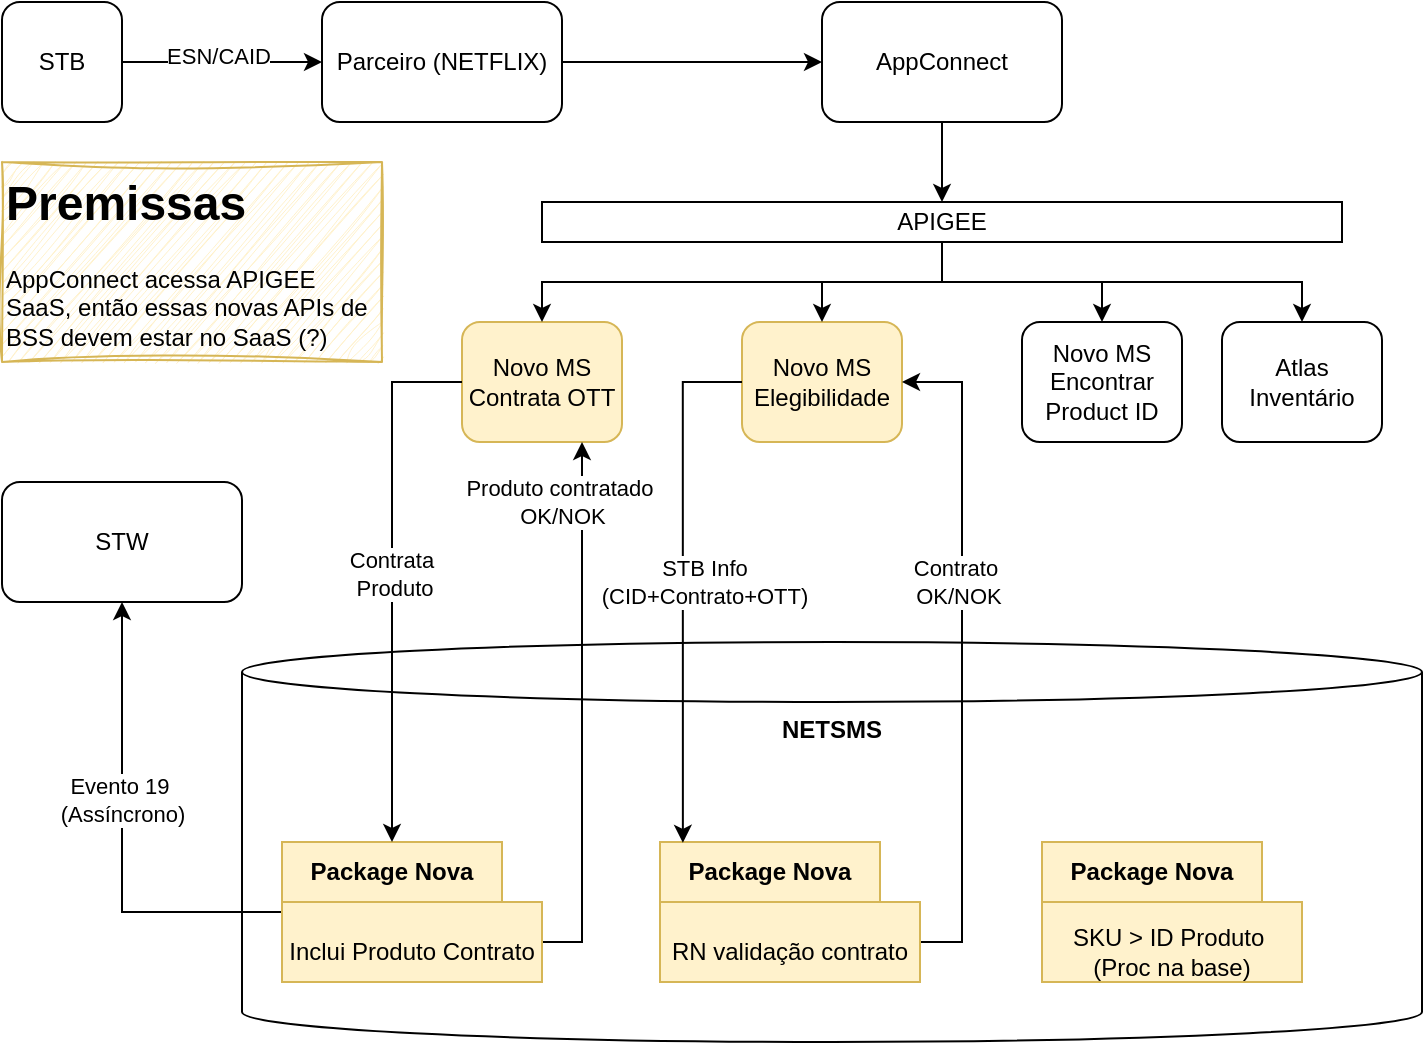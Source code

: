 <mxfile version="26.0.11">
  <diagram name="Página-1" id="kXkVYsWf9OJHEGPrg3_8">
    <mxGraphModel dx="1050" dy="522" grid="1" gridSize="10" guides="1" tooltips="1" connect="1" arrows="1" fold="1" page="1" pageScale="1" pageWidth="827" pageHeight="1169" math="0" shadow="0">
      <root>
        <mxCell id="0" />
        <mxCell id="1" parent="0" />
        <mxCell id="wwhrSut1Y8ac9y-j0grS-5" style="edgeStyle=orthogonalEdgeStyle;rounded=0;orthogonalLoop=1;jettySize=auto;html=1;entryX=0;entryY=0.5;entryDx=0;entryDy=0;" edge="1" parent="1" source="wwhrSut1Y8ac9y-j0grS-1" target="wwhrSut1Y8ac9y-j0grS-2">
          <mxGeometry relative="1" as="geometry" />
        </mxCell>
        <mxCell id="wwhrSut1Y8ac9y-j0grS-6" value="ESN/CAID" style="edgeLabel;html=1;align=center;verticalAlign=middle;resizable=0;points=[];" vertex="1" connectable="0" parent="wwhrSut1Y8ac9y-j0grS-5">
          <mxGeometry x="-0.05" y="3" relative="1" as="geometry">
            <mxPoint as="offset" />
          </mxGeometry>
        </mxCell>
        <mxCell id="wwhrSut1Y8ac9y-j0grS-1" value="STB" style="rounded=1;whiteSpace=wrap;html=1;" vertex="1" parent="1">
          <mxGeometry x="20" y="20" width="60" height="60" as="geometry" />
        </mxCell>
        <mxCell id="wwhrSut1Y8ac9y-j0grS-7" style="edgeStyle=orthogonalEdgeStyle;rounded=0;orthogonalLoop=1;jettySize=auto;html=1;entryX=0;entryY=0.5;entryDx=0;entryDy=0;" edge="1" parent="1" source="wwhrSut1Y8ac9y-j0grS-2" target="wwhrSut1Y8ac9y-j0grS-4">
          <mxGeometry relative="1" as="geometry" />
        </mxCell>
        <mxCell id="wwhrSut1Y8ac9y-j0grS-2" value="Parceiro (NETFLIX)" style="rounded=1;whiteSpace=wrap;html=1;" vertex="1" parent="1">
          <mxGeometry x="180" y="20" width="120" height="60" as="geometry" />
        </mxCell>
        <mxCell id="wwhrSut1Y8ac9y-j0grS-16" style="edgeStyle=orthogonalEdgeStyle;rounded=0;orthogonalLoop=1;jettySize=auto;html=1;entryX=0.5;entryY=0;entryDx=0;entryDy=0;" edge="1" parent="1" source="wwhrSut1Y8ac9y-j0grS-4" target="wwhrSut1Y8ac9y-j0grS-15">
          <mxGeometry relative="1" as="geometry" />
        </mxCell>
        <mxCell id="wwhrSut1Y8ac9y-j0grS-4" value="AppConnect" style="rounded=1;whiteSpace=wrap;html=1;" vertex="1" parent="1">
          <mxGeometry x="430" y="20" width="120" height="60" as="geometry" />
        </mxCell>
        <mxCell id="wwhrSut1Y8ac9y-j0grS-8" value="&lt;h1 style=&quot;margin-top: 0px;&quot;&gt;Premissas&lt;/h1&gt;&lt;p&gt;AppConnect acessa APIGEE SaaS, então essas novas APIs de BSS devem estar no SaaS (?)&lt;/p&gt;" style="text;html=1;whiteSpace=wrap;overflow=hidden;rounded=0;fillColor=#fff2cc;strokeColor=#d6b656;sketch=1;curveFitting=1;jiggle=2;" vertex="1" parent="1">
          <mxGeometry x="20" y="100" width="190" height="100" as="geometry" />
        </mxCell>
        <mxCell id="wwhrSut1Y8ac9y-j0grS-10" value="Novo MS Contrata OTT" style="rounded=1;whiteSpace=wrap;html=1;fillColor=#fff2cc;strokeColor=#d6b656;" vertex="1" parent="1">
          <mxGeometry x="250" y="180" width="80" height="60" as="geometry" />
        </mxCell>
        <mxCell id="wwhrSut1Y8ac9y-j0grS-11" value="Novo MS Elegibilidade" style="rounded=1;whiteSpace=wrap;html=1;fillColor=#fff2cc;strokeColor=#d6b656;" vertex="1" parent="1">
          <mxGeometry x="390" y="180" width="80" height="60" as="geometry" />
        </mxCell>
        <mxCell id="wwhrSut1Y8ac9y-j0grS-12" value="Novo MS Encontrar Product ID" style="rounded=1;whiteSpace=wrap;html=1;" vertex="1" parent="1">
          <mxGeometry x="530" y="180" width="80" height="60" as="geometry" />
        </mxCell>
        <mxCell id="wwhrSut1Y8ac9y-j0grS-13" value="Atlas Inventário" style="rounded=1;whiteSpace=wrap;html=1;" vertex="1" parent="1">
          <mxGeometry x="630" y="180" width="80" height="60" as="geometry" />
        </mxCell>
        <mxCell id="wwhrSut1Y8ac9y-j0grS-17" style="edgeStyle=orthogonalEdgeStyle;rounded=0;orthogonalLoop=1;jettySize=auto;html=1;entryX=0.5;entryY=0;entryDx=0;entryDy=0;" edge="1" parent="1" source="wwhrSut1Y8ac9y-j0grS-15" target="wwhrSut1Y8ac9y-j0grS-10">
          <mxGeometry relative="1" as="geometry" />
        </mxCell>
        <mxCell id="wwhrSut1Y8ac9y-j0grS-18" style="edgeStyle=orthogonalEdgeStyle;rounded=0;orthogonalLoop=1;jettySize=auto;html=1;entryX=0.5;entryY=0;entryDx=0;entryDy=0;" edge="1" parent="1" source="wwhrSut1Y8ac9y-j0grS-15" target="wwhrSut1Y8ac9y-j0grS-11">
          <mxGeometry relative="1" as="geometry" />
        </mxCell>
        <mxCell id="wwhrSut1Y8ac9y-j0grS-19" style="edgeStyle=orthogonalEdgeStyle;rounded=0;orthogonalLoop=1;jettySize=auto;html=1;entryX=0.5;entryY=0;entryDx=0;entryDy=0;" edge="1" parent="1" source="wwhrSut1Y8ac9y-j0grS-15" target="wwhrSut1Y8ac9y-j0grS-12">
          <mxGeometry relative="1" as="geometry" />
        </mxCell>
        <mxCell id="wwhrSut1Y8ac9y-j0grS-20" style="edgeStyle=orthogonalEdgeStyle;rounded=0;orthogonalLoop=1;jettySize=auto;html=1;" edge="1" parent="1" source="wwhrSut1Y8ac9y-j0grS-15" target="wwhrSut1Y8ac9y-j0grS-13">
          <mxGeometry relative="1" as="geometry" />
        </mxCell>
        <mxCell id="wwhrSut1Y8ac9y-j0grS-15" value="APIGEE" style="rounded=0;whiteSpace=wrap;html=1;" vertex="1" parent="1">
          <mxGeometry x="290" y="120" width="400" height="20" as="geometry" />
        </mxCell>
        <mxCell id="wwhrSut1Y8ac9y-j0grS-21" value="&lt;b&gt;NETSMS&lt;/b&gt;" style="shape=cylinder3;whiteSpace=wrap;html=1;boundedLbl=1;backgroundOutline=1;size=15;align=center;verticalAlign=top;" vertex="1" parent="1">
          <mxGeometry x="140" y="340" width="590" height="200" as="geometry" />
        </mxCell>
        <mxCell id="wwhrSut1Y8ac9y-j0grS-29" style="edgeStyle=orthogonalEdgeStyle;rounded=0;orthogonalLoop=1;jettySize=auto;html=1;" edge="1" parent="1" source="wwhrSut1Y8ac9y-j0grS-22" target="wwhrSut1Y8ac9y-j0grS-28">
          <mxGeometry relative="1" as="geometry" />
        </mxCell>
        <mxCell id="wwhrSut1Y8ac9y-j0grS-30" value="Evento 19&amp;nbsp;&lt;div&gt;(Assíncrono)&lt;/div&gt;" style="edgeLabel;html=1;align=center;verticalAlign=middle;resizable=0;points=[];" vertex="1" connectable="0" parent="wwhrSut1Y8ac9y-j0grS-29">
          <mxGeometry x="0.159" relative="1" as="geometry">
            <mxPoint as="offset" />
          </mxGeometry>
        </mxCell>
        <mxCell id="wwhrSut1Y8ac9y-j0grS-33" style="edgeStyle=orthogonalEdgeStyle;rounded=0;orthogonalLoop=1;jettySize=auto;html=1;entryX=0.75;entryY=1;entryDx=0;entryDy=0;exitX=0;exitY=0;exitDx=130;exitDy=50;exitPerimeter=0;" edge="1" parent="1" source="wwhrSut1Y8ac9y-j0grS-22" target="wwhrSut1Y8ac9y-j0grS-10">
          <mxGeometry relative="1" as="geometry">
            <Array as="points">
              <mxPoint x="310" y="490" />
            </Array>
          </mxGeometry>
        </mxCell>
        <mxCell id="wwhrSut1Y8ac9y-j0grS-34" value="Produto contratado&amp;nbsp;&lt;div&gt;OK/NOK&lt;/div&gt;" style="edgeLabel;html=1;align=center;verticalAlign=middle;resizable=0;points=[];" vertex="1" connectable="0" parent="wwhrSut1Y8ac9y-j0grS-33">
          <mxGeometry x="0.581" y="3" relative="1" as="geometry">
            <mxPoint x="-7" y="-27" as="offset" />
          </mxGeometry>
        </mxCell>
        <mxCell id="wwhrSut1Y8ac9y-j0grS-22" value="Package Nova" style="shape=folder;fontStyle=1;tabWidth=110;tabHeight=30;tabPosition=left;html=1;boundedLbl=1;labelInHeader=1;container=1;collapsible=0;whiteSpace=wrap;verticalAlign=middle;fillColor=#fff2cc;strokeColor=#d6b656;" vertex="1" parent="1">
          <mxGeometry x="160" y="440" width="130" height="70" as="geometry" />
        </mxCell>
        <mxCell id="wwhrSut1Y8ac9y-j0grS-23" value="Inclui Produto Contrato" style="html=1;strokeColor=none;resizeWidth=1;resizeHeight=1;fillColor=none;part=1;connectable=0;allowArrows=0;deletable=0;whiteSpace=wrap;" vertex="1" parent="wwhrSut1Y8ac9y-j0grS-22">
          <mxGeometry width="130" height="49" relative="1" as="geometry">
            <mxPoint y="30" as="offset" />
          </mxGeometry>
        </mxCell>
        <mxCell id="wwhrSut1Y8ac9y-j0grS-37" style="edgeStyle=orthogonalEdgeStyle;rounded=0;orthogonalLoop=1;jettySize=auto;html=1;entryX=1;entryY=0.5;entryDx=0;entryDy=0;exitX=0;exitY=0;exitDx=130;exitDy=50;exitPerimeter=0;" edge="1" parent="1" source="wwhrSut1Y8ac9y-j0grS-24" target="wwhrSut1Y8ac9y-j0grS-11">
          <mxGeometry relative="1" as="geometry">
            <Array as="points">
              <mxPoint x="500" y="490" />
              <mxPoint x="500" y="210" />
            </Array>
          </mxGeometry>
        </mxCell>
        <mxCell id="wwhrSut1Y8ac9y-j0grS-38" value="Contrato&amp;nbsp;&lt;div&gt;OK/NOK&lt;/div&gt;" style="edgeLabel;html=1;align=center;verticalAlign=middle;resizable=0;points=[];" vertex="1" connectable="0" parent="wwhrSut1Y8ac9y-j0grS-37">
          <mxGeometry x="0.216" y="2" relative="1" as="geometry">
            <mxPoint as="offset" />
          </mxGeometry>
        </mxCell>
        <mxCell id="wwhrSut1Y8ac9y-j0grS-24" value="Package Nova" style="shape=folder;fontStyle=1;tabWidth=110;tabHeight=30;tabPosition=left;html=1;boundedLbl=1;labelInHeader=1;container=1;collapsible=0;whiteSpace=wrap;verticalAlign=middle;fillColor=#fff2cc;strokeColor=#d6b656;" vertex="1" parent="1">
          <mxGeometry x="349" y="440" width="130" height="70" as="geometry" />
        </mxCell>
        <mxCell id="wwhrSut1Y8ac9y-j0grS-25" value="RN validação contrato" style="html=1;strokeColor=none;resizeWidth=1;resizeHeight=1;fillColor=none;part=1;connectable=0;allowArrows=0;deletable=0;whiteSpace=wrap;" vertex="1" parent="wwhrSut1Y8ac9y-j0grS-24">
          <mxGeometry width="130" height="49" relative="1" as="geometry">
            <mxPoint y="30" as="offset" />
          </mxGeometry>
        </mxCell>
        <mxCell id="wwhrSut1Y8ac9y-j0grS-26" value="Package Nova" style="shape=folder;fontStyle=1;tabWidth=110;tabHeight=30;tabPosition=left;html=1;boundedLbl=1;labelInHeader=1;container=1;collapsible=0;whiteSpace=wrap;verticalAlign=middle;fillColor=#fff2cc;strokeColor=#d6b656;" vertex="1" parent="1">
          <mxGeometry x="540" y="440" width="130" height="70" as="geometry" />
        </mxCell>
        <mxCell id="wwhrSut1Y8ac9y-j0grS-27" value="SKU &amp;gt; ID Produto&amp;nbsp;&lt;div&gt;(Proc na base)&lt;/div&gt;" style="html=1;strokeColor=none;resizeWidth=1;resizeHeight=1;fillColor=none;part=1;connectable=0;allowArrows=0;deletable=0;whiteSpace=wrap;" vertex="1" parent="wwhrSut1Y8ac9y-j0grS-26">
          <mxGeometry width="130" height="49" relative="1" as="geometry">
            <mxPoint y="30" as="offset" />
          </mxGeometry>
        </mxCell>
        <mxCell id="wwhrSut1Y8ac9y-j0grS-28" value="STW" style="rounded=1;whiteSpace=wrap;html=1;" vertex="1" parent="1">
          <mxGeometry x="20" y="260" width="120" height="60" as="geometry" />
        </mxCell>
        <mxCell id="wwhrSut1Y8ac9y-j0grS-31" style="edgeStyle=orthogonalEdgeStyle;rounded=0;orthogonalLoop=1;jettySize=auto;html=1;entryX=0;entryY=0;entryDx=55;entryDy=0;entryPerimeter=0;" edge="1" parent="1" source="wwhrSut1Y8ac9y-j0grS-10" target="wwhrSut1Y8ac9y-j0grS-22">
          <mxGeometry relative="1" as="geometry">
            <Array as="points">
              <mxPoint x="215" y="210" />
            </Array>
          </mxGeometry>
        </mxCell>
        <mxCell id="wwhrSut1Y8ac9y-j0grS-32" value="Contrata&amp;nbsp;&lt;div&gt;Produto&lt;/div&gt;" style="edgeLabel;html=1;align=center;verticalAlign=middle;resizable=0;points=[];" vertex="1" connectable="0" parent="wwhrSut1Y8ac9y-j0grS-31">
          <mxGeometry x="-0.011" y="1" relative="1" as="geometry">
            <mxPoint as="offset" />
          </mxGeometry>
        </mxCell>
        <mxCell id="wwhrSut1Y8ac9y-j0grS-35" style="edgeStyle=orthogonalEdgeStyle;rounded=0;orthogonalLoop=1;jettySize=auto;html=1;entryX=0.088;entryY=0.006;entryDx=0;entryDy=0;entryPerimeter=0;exitX=0;exitY=0.5;exitDx=0;exitDy=0;" edge="1" parent="1" source="wwhrSut1Y8ac9y-j0grS-11" target="wwhrSut1Y8ac9y-j0grS-24">
          <mxGeometry relative="1" as="geometry">
            <Array as="points">
              <mxPoint x="360" y="210" />
            </Array>
          </mxGeometry>
        </mxCell>
        <mxCell id="wwhrSut1Y8ac9y-j0grS-36" value="STB Info&lt;div&gt;(CID+Contrato+OTT)&lt;/div&gt;" style="edgeLabel;html=1;align=center;verticalAlign=middle;resizable=0;points=[];" vertex="1" connectable="0" parent="wwhrSut1Y8ac9y-j0grS-35">
          <mxGeometry x="-0.005" y="5" relative="1" as="geometry">
            <mxPoint x="5" as="offset" />
          </mxGeometry>
        </mxCell>
      </root>
    </mxGraphModel>
  </diagram>
</mxfile>
